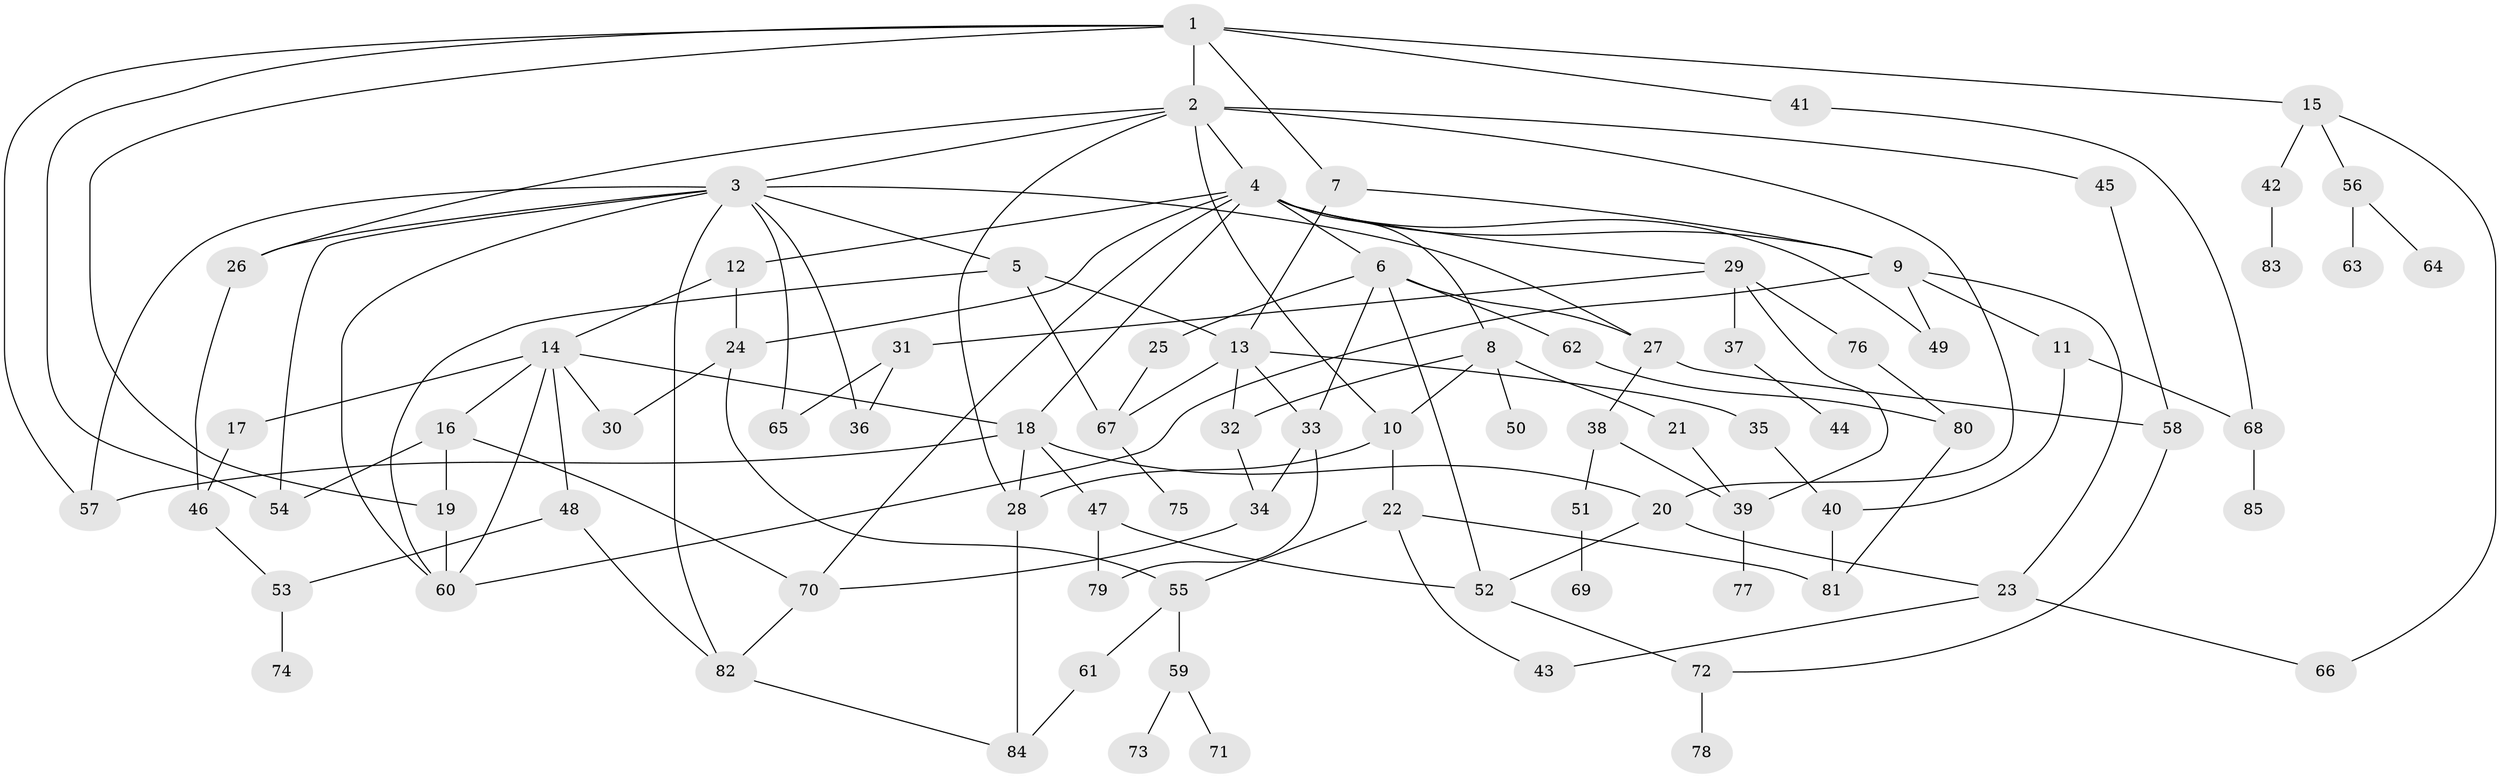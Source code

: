 // original degree distribution, {7: 0.008403361344537815, 8: 0.01680672268907563, 10: 0.01680672268907563, 5: 0.058823529411764705, 6: 0.025210084033613446, 3: 0.25210084033613445, 4: 0.13445378151260504, 2: 0.2689075630252101, 1: 0.2184873949579832}
// Generated by graph-tools (version 1.1) at 2025/49/03/04/25 22:49:01]
// undirected, 85 vertices, 136 edges
graph export_dot {
  node [color=gray90,style=filled];
  1;
  2;
  3;
  4;
  5;
  6;
  7;
  8;
  9;
  10;
  11;
  12;
  13;
  14;
  15;
  16;
  17;
  18;
  19;
  20;
  21;
  22;
  23;
  24;
  25;
  26;
  27;
  28;
  29;
  30;
  31;
  32;
  33;
  34;
  35;
  36;
  37;
  38;
  39;
  40;
  41;
  42;
  43;
  44;
  45;
  46;
  47;
  48;
  49;
  50;
  51;
  52;
  53;
  54;
  55;
  56;
  57;
  58;
  59;
  60;
  61;
  62;
  63;
  64;
  65;
  66;
  67;
  68;
  69;
  70;
  71;
  72;
  73;
  74;
  75;
  76;
  77;
  78;
  79;
  80;
  81;
  82;
  83;
  84;
  85;
  1 -- 2 [weight=1.0];
  1 -- 7 [weight=1.0];
  1 -- 15 [weight=1.0];
  1 -- 19 [weight=1.0];
  1 -- 41 [weight=1.0];
  1 -- 54 [weight=1.0];
  1 -- 57 [weight=1.0];
  2 -- 3 [weight=1.0];
  2 -- 4 [weight=1.0];
  2 -- 10 [weight=1.0];
  2 -- 20 [weight=1.0];
  2 -- 26 [weight=1.0];
  2 -- 28 [weight=1.0];
  2 -- 45 [weight=1.0];
  3 -- 5 [weight=1.0];
  3 -- 26 [weight=1.0];
  3 -- 27 [weight=1.0];
  3 -- 36 [weight=1.0];
  3 -- 54 [weight=1.0];
  3 -- 57 [weight=1.0];
  3 -- 60 [weight=1.0];
  3 -- 65 [weight=1.0];
  3 -- 82 [weight=1.0];
  4 -- 6 [weight=1.0];
  4 -- 8 [weight=1.0];
  4 -- 9 [weight=1.0];
  4 -- 12 [weight=1.0];
  4 -- 18 [weight=1.0];
  4 -- 24 [weight=1.0];
  4 -- 29 [weight=1.0];
  4 -- 49 [weight=1.0];
  4 -- 70 [weight=1.0];
  5 -- 13 [weight=1.0];
  5 -- 60 [weight=1.0];
  5 -- 67 [weight=1.0];
  6 -- 25 [weight=1.0];
  6 -- 27 [weight=1.0];
  6 -- 33 [weight=1.0];
  6 -- 52 [weight=1.0];
  6 -- 62 [weight=1.0];
  7 -- 9 [weight=1.0];
  7 -- 13 [weight=1.0];
  8 -- 10 [weight=1.0];
  8 -- 21 [weight=1.0];
  8 -- 32 [weight=1.0];
  8 -- 50 [weight=1.0];
  9 -- 11 [weight=1.0];
  9 -- 23 [weight=1.0];
  9 -- 49 [weight=1.0];
  9 -- 60 [weight=1.0];
  10 -- 22 [weight=1.0];
  10 -- 28 [weight=1.0];
  11 -- 40 [weight=1.0];
  11 -- 68 [weight=1.0];
  12 -- 14 [weight=1.0];
  12 -- 24 [weight=1.0];
  13 -- 32 [weight=1.0];
  13 -- 33 [weight=1.0];
  13 -- 35 [weight=1.0];
  13 -- 67 [weight=1.0];
  14 -- 16 [weight=1.0];
  14 -- 17 [weight=1.0];
  14 -- 18 [weight=1.0];
  14 -- 30 [weight=1.0];
  14 -- 48 [weight=1.0];
  14 -- 60 [weight=1.0];
  15 -- 42 [weight=1.0];
  15 -- 56 [weight=1.0];
  15 -- 66 [weight=1.0];
  16 -- 19 [weight=1.0];
  16 -- 54 [weight=1.0];
  16 -- 70 [weight=1.0];
  17 -- 46 [weight=1.0];
  18 -- 20 [weight=1.0];
  18 -- 28 [weight=1.0];
  18 -- 47 [weight=1.0];
  18 -- 57 [weight=1.0];
  19 -- 60 [weight=1.0];
  20 -- 23 [weight=1.0];
  20 -- 52 [weight=1.0];
  21 -- 39 [weight=1.0];
  22 -- 43 [weight=1.0];
  22 -- 55 [weight=1.0];
  22 -- 81 [weight=1.0];
  23 -- 43 [weight=1.0];
  23 -- 66 [weight=1.0];
  24 -- 30 [weight=1.0];
  24 -- 55 [weight=1.0];
  25 -- 67 [weight=1.0];
  26 -- 46 [weight=1.0];
  27 -- 38 [weight=1.0];
  27 -- 58 [weight=1.0];
  28 -- 84 [weight=1.0];
  29 -- 31 [weight=1.0];
  29 -- 37 [weight=1.0];
  29 -- 39 [weight=1.0];
  29 -- 76 [weight=1.0];
  31 -- 36 [weight=1.0];
  31 -- 65 [weight=1.0];
  32 -- 34 [weight=1.0];
  33 -- 34 [weight=1.0];
  33 -- 79 [weight=1.0];
  34 -- 70 [weight=1.0];
  35 -- 40 [weight=1.0];
  37 -- 44 [weight=1.0];
  38 -- 39 [weight=1.0];
  38 -- 51 [weight=1.0];
  39 -- 77 [weight=1.0];
  40 -- 81 [weight=1.0];
  41 -- 68 [weight=1.0];
  42 -- 83 [weight=1.0];
  45 -- 58 [weight=1.0];
  46 -- 53 [weight=1.0];
  47 -- 52 [weight=1.0];
  47 -- 79 [weight=1.0];
  48 -- 53 [weight=1.0];
  48 -- 82 [weight=1.0];
  51 -- 69 [weight=1.0];
  52 -- 72 [weight=1.0];
  53 -- 74 [weight=1.0];
  55 -- 59 [weight=1.0];
  55 -- 61 [weight=1.0];
  56 -- 63 [weight=1.0];
  56 -- 64 [weight=1.0];
  58 -- 72 [weight=1.0];
  59 -- 71 [weight=1.0];
  59 -- 73 [weight=1.0];
  61 -- 84 [weight=1.0];
  62 -- 80 [weight=1.0];
  67 -- 75 [weight=1.0];
  68 -- 85 [weight=1.0];
  70 -- 82 [weight=1.0];
  72 -- 78 [weight=1.0];
  76 -- 80 [weight=1.0];
  80 -- 81 [weight=1.0];
  82 -- 84 [weight=1.0];
}
